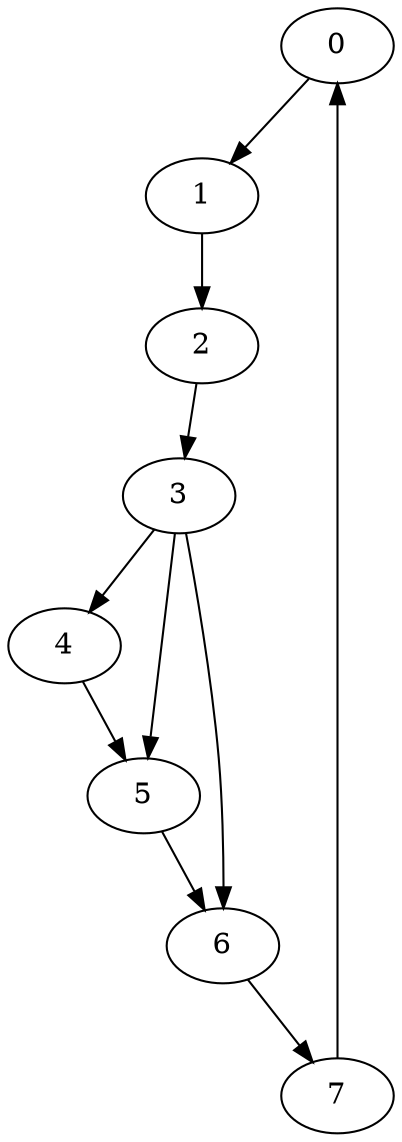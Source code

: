 digraph G {
	0;
	1;
	2;
	3;
	4;
	5;
	6;
	7;

	0 -> 1 [village=village; name=Rose_Street; heightLimit=3; weight=20; primaryType=mainStreet; secondaryType=none;];
	1 -> 2 [village=village; name=Birch_Street; heightLimit=3; weight=30; primaryType=mainStreet; secondaryType=none;];
	2 -> 3 [village=village; name=Town_Hall_Square; heightLimit=3; weight=20; primaryType=mainStreet; secondaryType=none;];
	3 -> 4 [village=village; name=Birch_Way; heightLimit=3; weight=30; primaryType=mainStreet; secondaryType=none;];
	3 -> 5 [village=village; name=Meadow_Way; heightLimit=3; weight=20; primaryType=sideStreet; secondaryType=none;];
	3 -> 6 [village=village; name=Linden_Avenue; heightLimit=3; weight=10; primaryType=mainStreet; secondaryType=none;];
	4 -> 5 [village=village; name=Railway_Station_Road; heightLimit=3; weight=20; primaryType=mainStreet; secondaryType=none;];
	5 -> 6 [village=village; name=Fir_Way; heightLimit=3; weight=10; primaryType=mainStreet; secondaryType=none;];
	6 -> 7 [village=village; name=School_Lane; heightLimit=3; weight=10; primaryType=mainStreet; secondaryType=none;];
	7 -> 0 [village=village; name=Schubert_Avenue; heightLimit=3; weight=150; primaryType=mainStreet; secondaryType=none;];

}